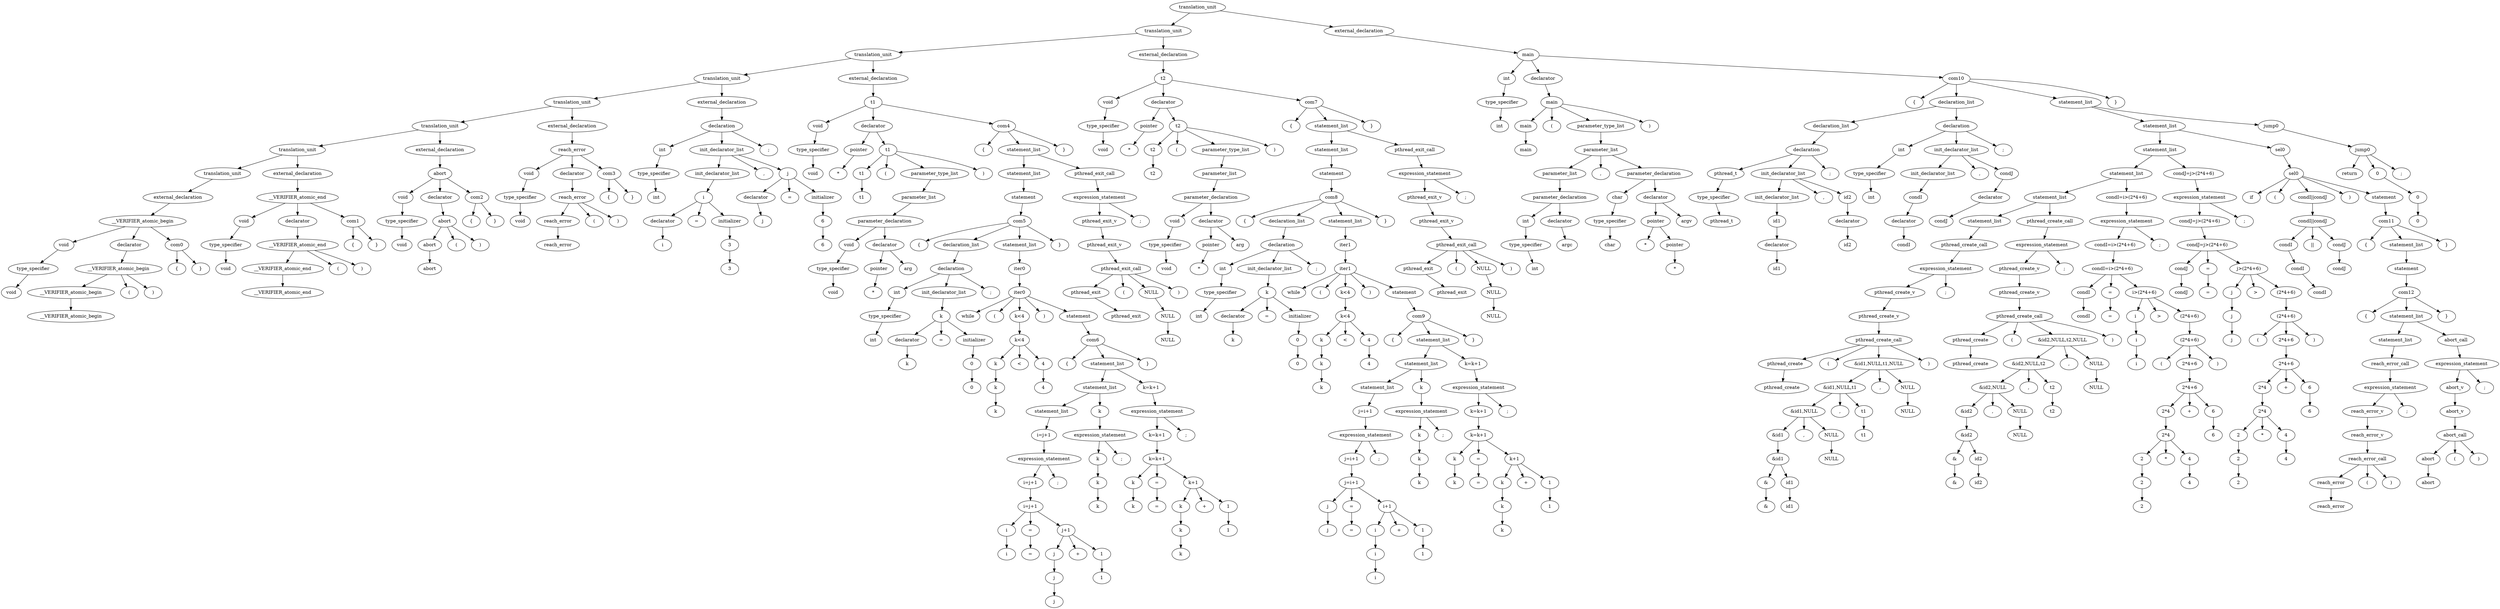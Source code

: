 digraph G{
node0[label="translation_unit"]
node1[label="translation_unit"]
node0->node1;
node1[label="translation_unit"]
node2[label="translation_unit"]
node1->node2;
node2[label="translation_unit"]
node3[label="translation_unit"]
node2->node3;
node3[label="translation_unit"]
node4[label="translation_unit"]
node3->node4;
node4[label="translation_unit"]
node5[label="translation_unit"]
node4->node5;
node5[label="translation_unit"]
node6[label="translation_unit"]
node5->node6;
node6[label="translation_unit"]
node7[label="translation_unit"]
node6->node7;
node7[label="translation_unit"]
node8[label="external_declaration"]
node7->node8;
node8[label="external_declaration"]
node9[label="__VERIFIER_atomic_begin"]
node8->node9;
node9[label="__VERIFIER_atomic_begin"]
node10[label="void"]
node9->node10;
node10[label="void"]
node11[label="type_specifier"]
node10->node11;
node11[label="type_specifier"]
node12[label="void"]
node11->node12;
node9[label="__VERIFIER_atomic_begin"]
node13[label="declarator"]
node9->node13;
node13[label="declarator"]
node14[label="__VERIFIER_atomic_begin"]
node13->node14;
node14[label="__VERIFIER_atomic_begin"]
node15[label="__VERIFIER_atomic_begin"]
node14->node15;
node15[label="__VERIFIER_atomic_begin"]
node16[label="__VERIFIER_atomic_begin"]
node15->node16;
node14[label="__VERIFIER_atomic_begin"]
node17[label="("]
node14->node17;
node14[label="__VERIFIER_atomic_begin"]
node18[label=")"]
node14->node18;
node9[label="__VERIFIER_atomic_begin"]
node19[label="com0"]
node9->node19;
node19[label="com0"]
node20[label="{"]
node19->node20;
node19[label="com0"]
node21[label="}"]
node19->node21;
node6[label="translation_unit"]
node22[label="external_declaration"]
node6->node22;
node22[label="external_declaration"]
node23[label="__VERIFIER_atomic_end"]
node22->node23;
node23[label="__VERIFIER_atomic_end"]
node24[label="void"]
node23->node24;
node24[label="void"]
node25[label="type_specifier"]
node24->node25;
node25[label="type_specifier"]
node26[label="void"]
node25->node26;
node23[label="__VERIFIER_atomic_end"]
node27[label="declarator"]
node23->node27;
node27[label="declarator"]
node28[label="__VERIFIER_atomic_end"]
node27->node28;
node28[label="__VERIFIER_atomic_end"]
node29[label="__VERIFIER_atomic_end"]
node28->node29;
node29[label="__VERIFIER_atomic_end"]
node30[label="__VERIFIER_atomic_end"]
node29->node30;
node28[label="__VERIFIER_atomic_end"]
node31[label="("]
node28->node31;
node28[label="__VERIFIER_atomic_end"]
node32[label=")"]
node28->node32;
node23[label="__VERIFIER_atomic_end"]
node33[label="com1"]
node23->node33;
node33[label="com1"]
node34[label="{"]
node33->node34;
node33[label="com1"]
node35[label="}"]
node33->node35;
node5[label="translation_unit"]
node36[label="external_declaration"]
node5->node36;
node36[label="external_declaration"]
node37[label="abort"]
node36->node37;
node37[label="abort"]
node38[label="void"]
node37->node38;
node38[label="void"]
node39[label="type_specifier"]
node38->node39;
node39[label="type_specifier"]
node40[label="void"]
node39->node40;
node37[label="abort"]
node41[label="declarator"]
node37->node41;
node41[label="declarator"]
node42[label="abort"]
node41->node42;
node42[label="abort"]
node43[label="abort"]
node42->node43;
node43[label="abort"]
node44[label="abort"]
node43->node44;
node42[label="abort"]
node45[label="("]
node42->node45;
node42[label="abort"]
node46[label=")"]
node42->node46;
node37[label="abort"]
node47[label="com2"]
node37->node47;
node47[label="com2"]
node48[label="{"]
node47->node48;
node47[label="com2"]
node49[label="}"]
node47->node49;
node4[label="translation_unit"]
node50[label="external_declaration"]
node4->node50;
node50[label="external_declaration"]
node51[label="reach_error"]
node50->node51;
node51[label="reach_error"]
node52[label="void"]
node51->node52;
node52[label="void"]
node53[label="type_specifier"]
node52->node53;
node53[label="type_specifier"]
node54[label="void"]
node53->node54;
node51[label="reach_error"]
node55[label="declarator"]
node51->node55;
node55[label="declarator"]
node56[label="reach_error"]
node55->node56;
node56[label="reach_error"]
node57[label="reach_error"]
node56->node57;
node57[label="reach_error"]
node58[label="reach_error"]
node57->node58;
node56[label="reach_error"]
node59[label="("]
node56->node59;
node56[label="reach_error"]
node60[label=")"]
node56->node60;
node51[label="reach_error"]
node61[label="com3"]
node51->node61;
node61[label="com3"]
node62[label="{"]
node61->node62;
node61[label="com3"]
node63[label="}"]
node61->node63;
node3[label="translation_unit"]
node64[label="external_declaration"]
node3->node64;
node64[label="external_declaration"]
node65[label="declaration"]
node64->node65;
node65[label="declaration"]
node66[label="int"]
node65->node66;
node66[label="int"]
node67[label="type_specifier"]
node66->node67;
node67[label="type_specifier"]
node68[label="int"]
node67->node68;
node65[label="declaration"]
node69[label="init_declarator_list"]
node65->node69;
node69[label="init_declarator_list"]
node70[label="init_declarator_list"]
node69->node70;
node70[label="init_declarator_list"]
node71[label="i"]
node70->node71;
node71[label="i"]
node72[label="declarator"]
node71->node72;
node72[label="declarator"]
node73[label="i"]
node72->node73;
node71[label="i"]
node75[label="="]
node71->node75;
node71[label="i"]
node76[label="initializer"]
node71->node76;
node76[label="initializer"]
node77[label="3"]
node76->node77;
node77[label="3"]
node91[label="3"]
node77->node91;
node69[label="init_declarator_list"]
node94[label=","]
node69->node94;
node69[label="init_declarator_list"]
node95[label="j"]
node69->node95;
node95[label="j"]
node96[label="declarator"]
node95->node96;
node96[label="declarator"]
node97[label="j"]
node96->node97;
node95[label="j"]
node99[label="="]
node95->node99;
node95[label="j"]
node100[label="initializer"]
node95->node100;
node100[label="initializer"]
node101[label="6"]
node100->node101;
node101[label="6"]
node115[label="6"]
node101->node115;
node65[label="declaration"]
node118[label=";"]
node65->node118;
node2[label="translation_unit"]
node119[label="external_declaration"]
node2->node119;
node119[label="external_declaration"]
node120[label="t1"]
node119->node120;
node120[label="t1"]
node121[label="void"]
node120->node121;
node121[label="void"]
node122[label="type_specifier"]
node121->node122;
node122[label="type_specifier"]
node123[label="void"]
node122->node123;
node120[label="t1"]
node124[label="declarator"]
node120->node124;
node124[label="declarator"]
node125[label="pointer"]
node124->node125;
node125[label="pointer"]
node126[label="*"]
node125->node126;
node124[label="declarator"]
node127[label="t1"]
node124->node127;
node127[label="t1"]
node128[label="t1"]
node127->node128;
node128[label="t1"]
node129[label="t1"]
node128->node129;
node127[label="t1"]
node130[label="("]
node127->node130;
node127[label="t1"]
node131[label="parameter_type_list"]
node127->node131;
node131[label="parameter_type_list"]
node132[label="parameter_list"]
node131->node132;
node132[label="parameter_list"]
node133[label="parameter_declaration"]
node132->node133;
node133[label="parameter_declaration"]
node134[label="void"]
node133->node134;
node134[label="void"]
node135[label="type_specifier"]
node134->node135;
node135[label="type_specifier"]
node136[label="void"]
node135->node136;
node133[label="parameter_declaration"]
node137[label="declarator"]
node133->node137;
node137[label="declarator"]
node138[label="pointer"]
node137->node138;
node138[label="pointer"]
node139[label="*"]
node138->node139;
node137[label="declarator"]
node140[label="arg"]
node137->node140;
node127[label="t1"]
node142[label=")"]
node127->node142;
node120[label="t1"]
node143[label="com4"]
node120->node143;
node143[label="com4"]
node144[label="{"]
node143->node144;
node143[label="com4"]
node145[label="statement_list"]
node143->node145;
node145[label="statement_list"]
node146[label="statement_list"]
node145->node146;
node146[label="statement_list"]
node147[label="statement"]
node146->node147;
node147[label="statement"]
node148[label="com5"]
node147->node148;
node148[label="com5"]
node149[label="{"]
node148->node149;
node148[label="com5"]
node150[label="declaration_list"]
node148->node150;
node150[label="declaration_list"]
node151[label="declaration"]
node150->node151;
node151[label="declaration"]
node152[label="int"]
node151->node152;
node152[label="int"]
node153[label="type_specifier"]
node152->node153;
node153[label="type_specifier"]
node154[label="int"]
node153->node154;
node151[label="declaration"]
node155[label="init_declarator_list"]
node151->node155;
node155[label="init_declarator_list"]
node156[label="k"]
node155->node156;
node156[label="k"]
node157[label="declarator"]
node156->node157;
node157[label="declarator"]
node158[label="k"]
node157->node158;
node156[label="k"]
node160[label="="]
node156->node160;
node156[label="k"]
node161[label="initializer"]
node156->node161;
node161[label="initializer"]
node162[label="0"]
node161->node162;
node162[label="0"]
node176[label="0"]
node162->node176;
node151[label="declaration"]
node179[label=";"]
node151->node179;
node148[label="com5"]
node180[label="statement_list"]
node148->node180;
node180[label="statement_list"]
node181[label="iter0"]
node180->node181;
node181[label="iter0"]
node182[label="iter0"]
node181->node182;
node182[label="iter0"]
node183[label="while"]
node182->node183;
node182[label="iter0"]
node184[label="("]
node182->node184;
node182[label="iter0"]
node185[label="k<4"]
node182->node185;
node185[label="k<4"]
node186[label="k<4"]
node185->node186;
node186[label="k<4"]
node195[label="k"]
node186->node195;
node195[label="k"]
node196[label="k"]
node195->node196;
node196[label="k"]
node201[label="k"]
node196->node201;
node186[label="k<4"]
node204[label="<"]
node186->node204;
node186[label="k<4"]
node205[label="4"]
node186->node205;
node205[label="4"]
node210[label="4"]
node205->node210;
node182[label="iter0"]
node213[label=")"]
node182->node213;
node182[label="iter0"]
node214[label="statement"]
node182->node214;
node214[label="statement"]
node215[label="com6"]
node214->node215;
node215[label="com6"]
node216[label="{"]
node215->node216;
node215[label="com6"]
node217[label="statement_list"]
node215->node217;
node217[label="statement_list"]
node218[label="statement_list"]
node217->node218;
node218[label="statement_list"]
node219[label="statement_list"]
node218->node219;
node219[label="statement_list"]
node220[label="i=j+1"]
node219->node220;
node220[label="i=j+1"]
node221[label="expression_statement"]
node220->node221;
node221[label="expression_statement"]
node222[label="i=j+1"]
node221->node222;
node222[label="i=j+1"]
node223[label="i=j+1"]
node222->node223;
node223[label="i=j+1"]
node224[label="i"]
node223->node224;
node224[label="i"]
node225[label="i"]
node224->node225;
node223[label="i=j+1"]
node228[label="="]
node223->node228;
node228[label="="]
node229[label="="]
node228->node229;
node223[label="i=j+1"]
node230[label="j+1"]
node223->node230;
node230[label="j+1"]
node241[label="j"]
node230->node241;
node241[label="j"]
node242[label="j"]
node241->node242;
node242[label="j"]
node245[label="j"]
node242->node245;
node230[label="j+1"]
node248[label="+"]
node230->node248;
node230[label="j+1"]
node249[label="1"]
node230->node249;
node249[label="1"]
node252[label="1"]
node249->node252;
node221[label="expression_statement"]
node255[label=";"]
node221->node255;
node218[label="statement_list"]
node256[label="k"]
node218->node256;
node256[label="k"]
node257[label="expression_statement"]
node256->node257;
node257[label="expression_statement"]
node258[label="k"]
node257->node258;
node258[label="k"]
node259[label="k"]
node258->node259;
node259[label="k"]
node273[label="k"]
node259->node273;
node257[label="expression_statement"]
node276[label=";"]
node257->node276;
node217[label="statement_list"]
node277[label="k=k+1"]
node217->node277;
node277[label="k=k+1"]
node278[label="expression_statement"]
node277->node278;
node278[label="expression_statement"]
node279[label="k=k+1"]
node278->node279;
node279[label="k=k+1"]
node280[label="k=k+1"]
node279->node280;
node280[label="k=k+1"]
node281[label="k"]
node280->node281;
node281[label="k"]
node282[label="k"]
node281->node282;
node280[label="k=k+1"]
node285[label="="]
node280->node285;
node285[label="="]
node286[label="="]
node285->node286;
node280[label="k=k+1"]
node287[label="k+1"]
node280->node287;
node287[label="k+1"]
node298[label="k"]
node287->node298;
node298[label="k"]
node299[label="k"]
node298->node299;
node299[label="k"]
node302[label="k"]
node299->node302;
node287[label="k+1"]
node305[label="+"]
node287->node305;
node287[label="k+1"]
node306[label="1"]
node287->node306;
node306[label="1"]
node309[label="1"]
node306->node309;
node278[label="expression_statement"]
node312[label=";"]
node278->node312;
node215[label="com6"]
node313[label="}"]
node215->node313;
node148[label="com5"]
node314[label="}"]
node148->node314;
node145[label="statement_list"]
node315[label="pthread_exit_call"]
node145->node315;
node315[label="pthread_exit_call"]
node316[label="expression_statement"]
node315->node316;
node316[label="expression_statement"]
node317[label="pthread_exit_v"]
node316->node317;
node317[label="pthread_exit_v"]
node318[label="pthread_exit_v"]
node317->node318;
node318[label="pthread_exit_v"]
node332[label="pthread_exit_call"]
node318->node332;
node332[label="pthread_exit_call"]
node333[label="pthread_exit"]
node332->node333;
node333[label="pthread_exit"]
node334[label="pthread_exit"]
node333->node334;
node332[label="pthread_exit_call"]
node336[label="("]
node332->node336;
node332[label="pthread_exit_call"]
node337[label="NULL"]
node332->node337;
node337[label="NULL"]
node338[label="NULL"]
node337->node338;
node338[label="NULL"]
node352[label="NULL"]
node338->node352;
node332[label="pthread_exit_call"]
node355[label=")"]
node332->node355;
node316[label="expression_statement"]
node356[label=";"]
node316->node356;
node143[label="com4"]
node357[label="}"]
node143->node357;
node1[label="translation_unit"]
node358[label="external_declaration"]
node1->node358;
node358[label="external_declaration"]
node359[label="t2"]
node358->node359;
node359[label="t2"]
node360[label="void"]
node359->node360;
node360[label="void"]
node361[label="type_specifier"]
node360->node361;
node361[label="type_specifier"]
node362[label="void"]
node361->node362;
node359[label="t2"]
node363[label="declarator"]
node359->node363;
node363[label="declarator"]
node364[label="pointer"]
node363->node364;
node364[label="pointer"]
node365[label="*"]
node364->node365;
node363[label="declarator"]
node366[label="t2"]
node363->node366;
node366[label="t2"]
node367[label="t2"]
node366->node367;
node367[label="t2"]
node368[label="t2"]
node367->node368;
node366[label="t2"]
node369[label="("]
node366->node369;
node366[label="t2"]
node370[label="parameter_type_list"]
node366->node370;
node370[label="parameter_type_list"]
node371[label="parameter_list"]
node370->node371;
node371[label="parameter_list"]
node372[label="parameter_declaration"]
node371->node372;
node372[label="parameter_declaration"]
node373[label="void"]
node372->node373;
node373[label="void"]
node374[label="type_specifier"]
node373->node374;
node374[label="type_specifier"]
node375[label="void"]
node374->node375;
node372[label="parameter_declaration"]
node376[label="declarator"]
node372->node376;
node376[label="declarator"]
node377[label="pointer"]
node376->node377;
node377[label="pointer"]
node378[label="*"]
node377->node378;
node376[label="declarator"]
node379[label="arg"]
node376->node379;
node366[label="t2"]
node381[label=")"]
node366->node381;
node359[label="t2"]
node382[label="com7"]
node359->node382;
node382[label="com7"]
node383[label="{"]
node382->node383;
node382[label="com7"]
node384[label="statement_list"]
node382->node384;
node384[label="statement_list"]
node385[label="statement_list"]
node384->node385;
node385[label="statement_list"]
node386[label="statement"]
node385->node386;
node386[label="statement"]
node387[label="com8"]
node386->node387;
node387[label="com8"]
node388[label="{"]
node387->node388;
node387[label="com8"]
node389[label="declaration_list"]
node387->node389;
node389[label="declaration_list"]
node390[label="declaration"]
node389->node390;
node390[label="declaration"]
node391[label="int"]
node390->node391;
node391[label="int"]
node392[label="type_specifier"]
node391->node392;
node392[label="type_specifier"]
node393[label="int"]
node392->node393;
node390[label="declaration"]
node394[label="init_declarator_list"]
node390->node394;
node394[label="init_declarator_list"]
node395[label="k"]
node394->node395;
node395[label="k"]
node396[label="declarator"]
node395->node396;
node396[label="declarator"]
node397[label="k"]
node396->node397;
node395[label="k"]
node399[label="="]
node395->node399;
node395[label="k"]
node400[label="initializer"]
node395->node400;
node400[label="initializer"]
node401[label="0"]
node400->node401;
node401[label="0"]
node415[label="0"]
node401->node415;
node390[label="declaration"]
node418[label=";"]
node390->node418;
node387[label="com8"]
node419[label="statement_list"]
node387->node419;
node419[label="statement_list"]
node420[label="iter1"]
node419->node420;
node420[label="iter1"]
node421[label="iter1"]
node420->node421;
node421[label="iter1"]
node422[label="while"]
node421->node422;
node421[label="iter1"]
node423[label="("]
node421->node423;
node421[label="iter1"]
node424[label="k<4"]
node421->node424;
node424[label="k<4"]
node425[label="k<4"]
node424->node425;
node425[label="k<4"]
node434[label="k"]
node425->node434;
node434[label="k"]
node435[label="k"]
node434->node435;
node435[label="k"]
node440[label="k"]
node435->node440;
node425[label="k<4"]
node443[label="<"]
node425->node443;
node425[label="k<4"]
node444[label="4"]
node425->node444;
node444[label="4"]
node449[label="4"]
node444->node449;
node421[label="iter1"]
node452[label=")"]
node421->node452;
node421[label="iter1"]
node453[label="statement"]
node421->node453;
node453[label="statement"]
node454[label="com9"]
node453->node454;
node454[label="com9"]
node455[label="{"]
node454->node455;
node454[label="com9"]
node456[label="statement_list"]
node454->node456;
node456[label="statement_list"]
node457[label="statement_list"]
node456->node457;
node457[label="statement_list"]
node458[label="statement_list"]
node457->node458;
node458[label="statement_list"]
node459[label="j=i+1"]
node458->node459;
node459[label="j=i+1"]
node460[label="expression_statement"]
node459->node460;
node460[label="expression_statement"]
node461[label="j=i+1"]
node460->node461;
node461[label="j=i+1"]
node462[label="j=i+1"]
node461->node462;
node462[label="j=i+1"]
node463[label="j"]
node462->node463;
node463[label="j"]
node464[label="j"]
node463->node464;
node462[label="j=i+1"]
node467[label="="]
node462->node467;
node467[label="="]
node468[label="="]
node467->node468;
node462[label="j=i+1"]
node469[label="i+1"]
node462->node469;
node469[label="i+1"]
node480[label="i"]
node469->node480;
node480[label="i"]
node481[label="i"]
node480->node481;
node481[label="i"]
node484[label="i"]
node481->node484;
node469[label="i+1"]
node487[label="+"]
node469->node487;
node469[label="i+1"]
node488[label="1"]
node469->node488;
node488[label="1"]
node491[label="1"]
node488->node491;
node460[label="expression_statement"]
node494[label=";"]
node460->node494;
node457[label="statement_list"]
node495[label="k"]
node457->node495;
node495[label="k"]
node496[label="expression_statement"]
node495->node496;
node496[label="expression_statement"]
node497[label="k"]
node496->node497;
node497[label="k"]
node498[label="k"]
node497->node498;
node498[label="k"]
node512[label="k"]
node498->node512;
node496[label="expression_statement"]
node515[label=";"]
node496->node515;
node456[label="statement_list"]
node516[label="k=k+1"]
node456->node516;
node516[label="k=k+1"]
node517[label="expression_statement"]
node516->node517;
node517[label="expression_statement"]
node518[label="k=k+1"]
node517->node518;
node518[label="k=k+1"]
node519[label="k=k+1"]
node518->node519;
node519[label="k=k+1"]
node520[label="k"]
node519->node520;
node520[label="k"]
node521[label="k"]
node520->node521;
node519[label="k=k+1"]
node524[label="="]
node519->node524;
node524[label="="]
node525[label="="]
node524->node525;
node519[label="k=k+1"]
node526[label="k+1"]
node519->node526;
node526[label="k+1"]
node537[label="k"]
node526->node537;
node537[label="k"]
node538[label="k"]
node537->node538;
node538[label="k"]
node541[label="k"]
node538->node541;
node526[label="k+1"]
node544[label="+"]
node526->node544;
node526[label="k+1"]
node545[label="1"]
node526->node545;
node545[label="1"]
node548[label="1"]
node545->node548;
node517[label="expression_statement"]
node551[label=";"]
node517->node551;
node454[label="com9"]
node552[label="}"]
node454->node552;
node387[label="com8"]
node553[label="}"]
node387->node553;
node384[label="statement_list"]
node554[label="pthread_exit_call"]
node384->node554;
node554[label="pthread_exit_call"]
node555[label="expression_statement"]
node554->node555;
node555[label="expression_statement"]
node556[label="pthread_exit_v"]
node555->node556;
node556[label="pthread_exit_v"]
node557[label="pthread_exit_v"]
node556->node557;
node557[label="pthread_exit_v"]
node571[label="pthread_exit_call"]
node557->node571;
node571[label="pthread_exit_call"]
node572[label="pthread_exit"]
node571->node572;
node572[label="pthread_exit"]
node573[label="pthread_exit"]
node572->node573;
node571[label="pthread_exit_call"]
node575[label="("]
node571->node575;
node571[label="pthread_exit_call"]
node576[label="NULL"]
node571->node576;
node576[label="NULL"]
node577[label="NULL"]
node576->node577;
node577[label="NULL"]
node591[label="NULL"]
node577->node591;
node571[label="pthread_exit_call"]
node594[label=")"]
node571->node594;
node555[label="expression_statement"]
node595[label=";"]
node555->node595;
node382[label="com7"]
node596[label="}"]
node382->node596;
node0[label="translation_unit"]
node597[label="external_declaration"]
node0->node597;
node597[label="external_declaration"]
node598[label="main"]
node597->node598;
node598[label="main"]
node599[label="int"]
node598->node599;
node599[label="int"]
node600[label="type_specifier"]
node599->node600;
node600[label="type_specifier"]
node601[label="int"]
node600->node601;
node598[label="main"]
node602[label="declarator"]
node598->node602;
node602[label="declarator"]
node603[label="main"]
node602->node603;
node603[label="main"]
node604[label="main"]
node603->node604;
node604[label="main"]
node605[label="main"]
node604->node605;
node603[label="main"]
node606[label="("]
node603->node606;
node603[label="main"]
node607[label="parameter_type_list"]
node603->node607;
node607[label="parameter_type_list"]
node608[label="parameter_list"]
node607->node608;
node608[label="parameter_list"]
node609[label="parameter_list"]
node608->node609;
node609[label="parameter_list"]
node610[label="parameter_declaration"]
node609->node610;
node610[label="parameter_declaration"]
node611[label="int"]
node610->node611;
node611[label="int"]
node612[label="type_specifier"]
node611->node612;
node612[label="type_specifier"]
node613[label="int"]
node612->node613;
node610[label="parameter_declaration"]
node614[label="declarator"]
node610->node614;
node614[label="declarator"]
node615[label="argc"]
node614->node615;
node608[label="parameter_list"]
node617[label=","]
node608->node617;
node608[label="parameter_list"]
node618[label="parameter_declaration"]
node608->node618;
node618[label="parameter_declaration"]
node619[label="char"]
node618->node619;
node619[label="char"]
node620[label="type_specifier"]
node619->node620;
node620[label="type_specifier"]
node621[label="char"]
node620->node621;
node618[label="parameter_declaration"]
node622[label="declarator"]
node618->node622;
node622[label="declarator"]
node623[label="pointer"]
node622->node623;
node623[label="pointer"]
node624[label="*"]
node623->node624;
node623[label="pointer"]
node625[label="pointer"]
node623->node625;
node625[label="pointer"]
node626[label="*"]
node625->node626;
node622[label="declarator"]
node627[label="argv"]
node622->node627;
node603[label="main"]
node629[label=")"]
node603->node629;
node598[label="main"]
node630[label="com10"]
node598->node630;
node630[label="com10"]
node631[label="{"]
node630->node631;
node630[label="com10"]
node632[label="declaration_list"]
node630->node632;
node632[label="declaration_list"]
node633[label="declaration_list"]
node632->node633;
node633[label="declaration_list"]
node634[label="declaration"]
node633->node634;
node634[label="declaration"]
node635[label="pthread_t"]
node634->node635;
node635[label="pthread_t"]
node636[label="type_specifier"]
node635->node636;
node636[label="type_specifier"]
node637[label="pthread_t"]
node636->node637;
node634[label="declaration"]
node638[label="init_declarator_list"]
node634->node638;
node638[label="init_declarator_list"]
node639[label="init_declarator_list"]
node638->node639;
node639[label="init_declarator_list"]
node640[label="id1"]
node639->node640;
node640[label="id1"]
node641[label="declarator"]
node640->node641;
node641[label="declarator"]
node642[label="id1"]
node641->node642;
node638[label="init_declarator_list"]
node644[label=","]
node638->node644;
node638[label="init_declarator_list"]
node645[label="id2"]
node638->node645;
node645[label="id2"]
node646[label="declarator"]
node645->node646;
node646[label="declarator"]
node647[label="id2"]
node646->node647;
node634[label="declaration"]
node649[label=";"]
node634->node649;
node632[label="declaration_list"]
node650[label="declaration"]
node632->node650;
node650[label="declaration"]
node651[label="int"]
node650->node651;
node651[label="int"]
node652[label="type_specifier"]
node651->node652;
node652[label="type_specifier"]
node653[label="int"]
node652->node653;
node650[label="declaration"]
node654[label="init_declarator_list"]
node650->node654;
node654[label="init_declarator_list"]
node655[label="init_declarator_list"]
node654->node655;
node655[label="init_declarator_list"]
node656[label="condI"]
node655->node656;
node656[label="condI"]
node657[label="declarator"]
node656->node657;
node657[label="declarator"]
node658[label="condI"]
node657->node658;
node654[label="init_declarator_list"]
node660[label=","]
node654->node660;
node654[label="init_declarator_list"]
node661[label="condJ"]
node654->node661;
node661[label="condJ"]
node662[label="declarator"]
node661->node662;
node662[label="declarator"]
node663[label="condJ"]
node662->node663;
node650[label="declaration"]
node665[label=";"]
node650->node665;
node630[label="com10"]
node666[label="statement_list"]
node630->node666;
node666[label="statement_list"]
node667[label="statement_list"]
node666->node667;
node667[label="statement_list"]
node668[label="statement_list"]
node667->node668;
node668[label="statement_list"]
node669[label="statement_list"]
node668->node669;
node669[label="statement_list"]
node670[label="statement_list"]
node669->node670;
node670[label="statement_list"]
node671[label="statement_list"]
node670->node671;
node671[label="statement_list"]
node672[label="pthread_create_call"]
node671->node672;
node672[label="pthread_create_call"]
node673[label="expression_statement"]
node672->node673;
node673[label="expression_statement"]
node674[label="pthread_create_v"]
node673->node674;
node674[label="pthread_create_v"]
node675[label="pthread_create_v"]
node674->node675;
node675[label="pthread_create_v"]
node689[label="pthread_create_call"]
node675->node689;
node689[label="pthread_create_call"]
node690[label="pthread_create"]
node689->node690;
node690[label="pthread_create"]
node691[label="pthread_create"]
node690->node691;
node689[label="pthread_create_call"]
node693[label="("]
node689->node693;
node689[label="pthread_create_call"]
node694[label="&id1,NULL,t1,NULL"]
node689->node694;
node694[label="&id1,NULL,t1,NULL"]
node695[label="&id1,NULL,t1"]
node694->node695;
node695[label="&id1,NULL,t1"]
node696[label="&id1,NULL"]
node695->node696;
node696[label="&id1,NULL"]
node697[label="&id1"]
node696->node697;
node697[label="&id1"]
node698[label="&id1"]
node697->node698;
node698[label="&id1"]
node712[label="&"]
node698->node712;
node712[label="&"]
node713[label="&"]
node712->node713;
node698[label="&id1"]
node714[label="id1"]
node698->node714;
node714[label="id1"]
node716[label="id1"]
node714->node716;
node696[label="&id1,NULL"]
node719[label=","]
node696->node719;
node696[label="&id1,NULL"]
node720[label="NULL"]
node696->node720;
node720[label="NULL"]
node734[label="NULL"]
node720->node734;
node695[label="&id1,NULL,t1"]
node737[label=","]
node695->node737;
node695[label="&id1,NULL,t1"]
node738[label="t1"]
node695->node738;
node738[label="t1"]
node752[label="t1"]
node738->node752;
node694[label="&id1,NULL,t1,NULL"]
node755[label=","]
node694->node755;
node694[label="&id1,NULL,t1,NULL"]
node756[label="NULL"]
node694->node756;
node756[label="NULL"]
node770[label="NULL"]
node756->node770;
node689[label="pthread_create_call"]
node773[label=")"]
node689->node773;
node673[label="expression_statement"]
node774[label=";"]
node673->node774;
node670[label="statement_list"]
node775[label="pthread_create_call"]
node670->node775;
node775[label="pthread_create_call"]
node776[label="expression_statement"]
node775->node776;
node776[label="expression_statement"]
node777[label="pthread_create_v"]
node776->node777;
node777[label="pthread_create_v"]
node778[label="pthread_create_v"]
node777->node778;
node778[label="pthread_create_v"]
node792[label="pthread_create_call"]
node778->node792;
node792[label="pthread_create_call"]
node793[label="pthread_create"]
node792->node793;
node793[label="pthread_create"]
node794[label="pthread_create"]
node793->node794;
node792[label="pthread_create_call"]
node796[label="("]
node792->node796;
node792[label="pthread_create_call"]
node797[label="&id2,NULL,t2,NULL"]
node792->node797;
node797[label="&id2,NULL,t2,NULL"]
node798[label="&id2,NULL,t2"]
node797->node798;
node798[label="&id2,NULL,t2"]
node799[label="&id2,NULL"]
node798->node799;
node799[label="&id2,NULL"]
node800[label="&id2"]
node799->node800;
node800[label="&id2"]
node801[label="&id2"]
node800->node801;
node801[label="&id2"]
node815[label="&"]
node801->node815;
node815[label="&"]
node816[label="&"]
node815->node816;
node801[label="&id2"]
node817[label="id2"]
node801->node817;
node817[label="id2"]
node819[label="id2"]
node817->node819;
node799[label="&id2,NULL"]
node822[label=","]
node799->node822;
node799[label="&id2,NULL"]
node823[label="NULL"]
node799->node823;
node823[label="NULL"]
node837[label="NULL"]
node823->node837;
node798[label="&id2,NULL,t2"]
node840[label=","]
node798->node840;
node798[label="&id2,NULL,t2"]
node841[label="t2"]
node798->node841;
node841[label="t2"]
node855[label="t2"]
node841->node855;
node797[label="&id2,NULL,t2,NULL"]
node858[label=","]
node797->node858;
node797[label="&id2,NULL,t2,NULL"]
node859[label="NULL"]
node797->node859;
node859[label="NULL"]
node873[label="NULL"]
node859->node873;
node792[label="pthread_create_call"]
node876[label=")"]
node792->node876;
node776[label="expression_statement"]
node877[label=";"]
node776->node877;
node669[label="statement_list"]
node878[label="condI=i>(2*4+6)"]
node669->node878;
node878[label="condI=i>(2*4+6)"]
node879[label="expression_statement"]
node878->node879;
node879[label="expression_statement"]
node880[label="condI=i>(2*4+6)"]
node879->node880;
node880[label="condI=i>(2*4+6)"]
node881[label="condI=i>(2*4+6)"]
node880->node881;
node881[label="condI=i>(2*4+6)"]
node882[label="condI"]
node881->node882;
node882[label="condI"]
node883[label="condI"]
node882->node883;
node881[label="condI=i>(2*4+6)"]
node886[label="="]
node881->node886;
node886[label="="]
node887[label="="]
node886->node887;
node881[label="condI=i>(2*4+6)"]
node888[label="i>(2*4+6)"]
node881->node888;
node888[label="i>(2*4+6)"]
node897[label="i"]
node888->node897;
node897[label="i"]
node898[label="i"]
node897->node898;
node898[label="i"]
node903[label="i"]
node898->node903;
node888[label="i>(2*4+6)"]
node906[label=">"]
node888->node906;
node888[label="i>(2*4+6)"]
node907[label="(2*4+6)"]
node888->node907;
node907[label="(2*4+6)"]
node912[label="(2*4+6)"]
node907->node912;
node912[label="(2*4+6)"]
node914[label="("]
node912->node914;
node912[label="(2*4+6)"]
node915[label="2*4+6"]
node912->node915;
node915[label="2*4+6"]
node916[label="2*4+6"]
node915->node916;
node916[label="2*4+6"]
node927[label="2*4"]
node916->node927;
node927[label="2*4"]
node928[label="2*4"]
node927->node928;
node928[label="2*4"]
node929[label="2"]
node928->node929;
node929[label="2"]
node930[label="2"]
node929->node930;
node930[label="2"]
node932[label="2"]
node930->node932;
node928[label="2*4"]
node935[label="*"]
node928->node935;
node928[label="2*4"]
node936[label="4"]
node928->node936;
node936[label="4"]
node938[label="4"]
node936->node938;
node916[label="2*4+6"]
node941[label="+"]
node916->node941;
node916[label="2*4+6"]
node942[label="6"]
node916->node942;
node942[label="6"]
node945[label="6"]
node942->node945;
node912[label="(2*4+6)"]
node948[label=")"]
node912->node948;
node879[label="expression_statement"]
node949[label=";"]
node879->node949;
node668[label="statement_list"]
node950[label="condJ=j>(2*4+6)"]
node668->node950;
node950[label="condJ=j>(2*4+6)"]
node951[label="expression_statement"]
node950->node951;
node951[label="expression_statement"]
node952[label="condJ=j>(2*4+6)"]
node951->node952;
node952[label="condJ=j>(2*4+6)"]
node953[label="condJ=j>(2*4+6)"]
node952->node953;
node953[label="condJ=j>(2*4+6)"]
node954[label="condJ"]
node953->node954;
node954[label="condJ"]
node955[label="condJ"]
node954->node955;
node953[label="condJ=j>(2*4+6)"]
node958[label="="]
node953->node958;
node958[label="="]
node959[label="="]
node958->node959;
node953[label="condJ=j>(2*4+6)"]
node960[label="j>(2*4+6)"]
node953->node960;
node960[label="j>(2*4+6)"]
node969[label="j"]
node960->node969;
node969[label="j"]
node970[label="j"]
node969->node970;
node970[label="j"]
node975[label="j"]
node970->node975;
node960[label="j>(2*4+6)"]
node978[label=">"]
node960->node978;
node960[label="j>(2*4+6)"]
node979[label="(2*4+6)"]
node960->node979;
node979[label="(2*4+6)"]
node984[label="(2*4+6)"]
node979->node984;
node984[label="(2*4+6)"]
node986[label="("]
node984->node986;
node984[label="(2*4+6)"]
node987[label="2*4+6"]
node984->node987;
node987[label="2*4+6"]
node988[label="2*4+6"]
node987->node988;
node988[label="2*4+6"]
node999[label="2*4"]
node988->node999;
node999[label="2*4"]
node1000[label="2*4"]
node999->node1000;
node1000[label="2*4"]
node1001[label="2"]
node1000->node1001;
node1001[label="2"]
node1002[label="2"]
node1001->node1002;
node1002[label="2"]
node1004[label="2"]
node1002->node1004;
node1000[label="2*4"]
node1007[label="*"]
node1000->node1007;
node1000[label="2*4"]
node1008[label="4"]
node1000->node1008;
node1008[label="4"]
node1010[label="4"]
node1008->node1010;
node988[label="2*4+6"]
node1013[label="+"]
node988->node1013;
node988[label="2*4+6"]
node1014[label="6"]
node988->node1014;
node1014[label="6"]
node1017[label="6"]
node1014->node1017;
node984[label="(2*4+6)"]
node1020[label=")"]
node984->node1020;
node951[label="expression_statement"]
node1021[label=";"]
node951->node1021;
node667[label="statement_list"]
node1022[label="sel0"]
node667->node1022;
node1022[label="sel0"]
node1023[label="sel0"]
node1022->node1023;
node1023[label="sel0"]
node1024[label="if"]
node1023->node1024;
node1023[label="sel0"]
node1025[label="("]
node1023->node1025;
node1023[label="sel0"]
node1026[label="condI||condJ"]
node1023->node1026;
node1026[label="condI||condJ"]
node1027[label="condI||condJ"]
node1026->node1027;
node1027[label="condI||condJ"]
node1030[label="condI"]
node1027->node1030;
node1030[label="condI"]
node1031[label="condI"]
node1030->node1031;
node1031[label="condI"]
node1042[label="condI"]
node1031->node1042;
node1027[label="condI||condJ"]
node1045[label="||"]
node1027->node1045;
node1027[label="condI||condJ"]
node1046[label="condJ"]
node1027->node1046;
node1046[label="condJ"]
node1057[label="condJ"]
node1046->node1057;
node1023[label="sel0"]
node1060[label=")"]
node1023->node1060;
node1023[label="sel0"]
node1061[label="statement"]
node1023->node1061;
node1061[label="statement"]
node1062[label="com11"]
node1061->node1062;
node1062[label="com11"]
node1063[label="{"]
node1062->node1063;
node1062[label="com11"]
node1064[label="statement_list"]
node1062->node1064;
node1064[label="statement_list"]
node1065[label="statement"]
node1064->node1065;
node1065[label="statement"]
node1066[label="com12"]
node1065->node1066;
node1066[label="com12"]
node1067[label="{"]
node1066->node1067;
node1066[label="com12"]
node1068[label="statement_list"]
node1066->node1068;
node1068[label="statement_list"]
node1069[label="statement_list"]
node1068->node1069;
node1069[label="statement_list"]
node1070[label="reach_error_call"]
node1069->node1070;
node1070[label="reach_error_call"]
node1071[label="expression_statement"]
node1070->node1071;
node1071[label="expression_statement"]
node1072[label="reach_error_v"]
node1071->node1072;
node1072[label="reach_error_v"]
node1073[label="reach_error_v"]
node1072->node1073;
node1073[label="reach_error_v"]
node1087[label="reach_error_call"]
node1073->node1087;
node1087[label="reach_error_call"]
node1088[label="reach_error"]
node1087->node1088;
node1088[label="reach_error"]
node1089[label="reach_error"]
node1088->node1089;
node1087[label="reach_error_call"]
node1091[label="("]
node1087->node1091;
node1087[label="reach_error_call"]
node1092[label=")"]
node1087->node1092;
node1071[label="expression_statement"]
node1093[label=";"]
node1071->node1093;
node1068[label="statement_list"]
node1094[label="abort_call"]
node1068->node1094;
node1094[label="abort_call"]
node1095[label="expression_statement"]
node1094->node1095;
node1095[label="expression_statement"]
node1096[label="abort_v"]
node1095->node1096;
node1096[label="abort_v"]
node1097[label="abort_v"]
node1096->node1097;
node1097[label="abort_v"]
node1111[label="abort_call"]
node1097->node1111;
node1111[label="abort_call"]
node1112[label="abort"]
node1111->node1112;
node1112[label="abort"]
node1113[label="abort"]
node1112->node1113;
node1111[label="abort_call"]
node1115[label="("]
node1111->node1115;
node1111[label="abort_call"]
node1116[label=")"]
node1111->node1116;
node1095[label="expression_statement"]
node1117[label=";"]
node1095->node1117;
node1066[label="com12"]
node1118[label="}"]
node1066->node1118;
node1062[label="com11"]
node1119[label="}"]
node1062->node1119;
node666[label="statement_list"]
node1120[label="jump0"]
node666->node1120;
node1120[label="jump0"]
node1121[label="jump0"]
node1120->node1121;
node1121[label="jump0"]
node1122[label="return"]
node1121->node1122;
node1121[label="jump0"]
node1123[label="0"]
node1121->node1123;
node1123[label="0"]
node1124[label="0"]
node1123->node1124;
node1124[label="0"]
node1138[label="0"]
node1124->node1138;
node1121[label="jump0"]
node1141[label=";"]
node1121->node1141;
node630[label="com10"]
node1142[label="}"]
node630->node1142;
}
